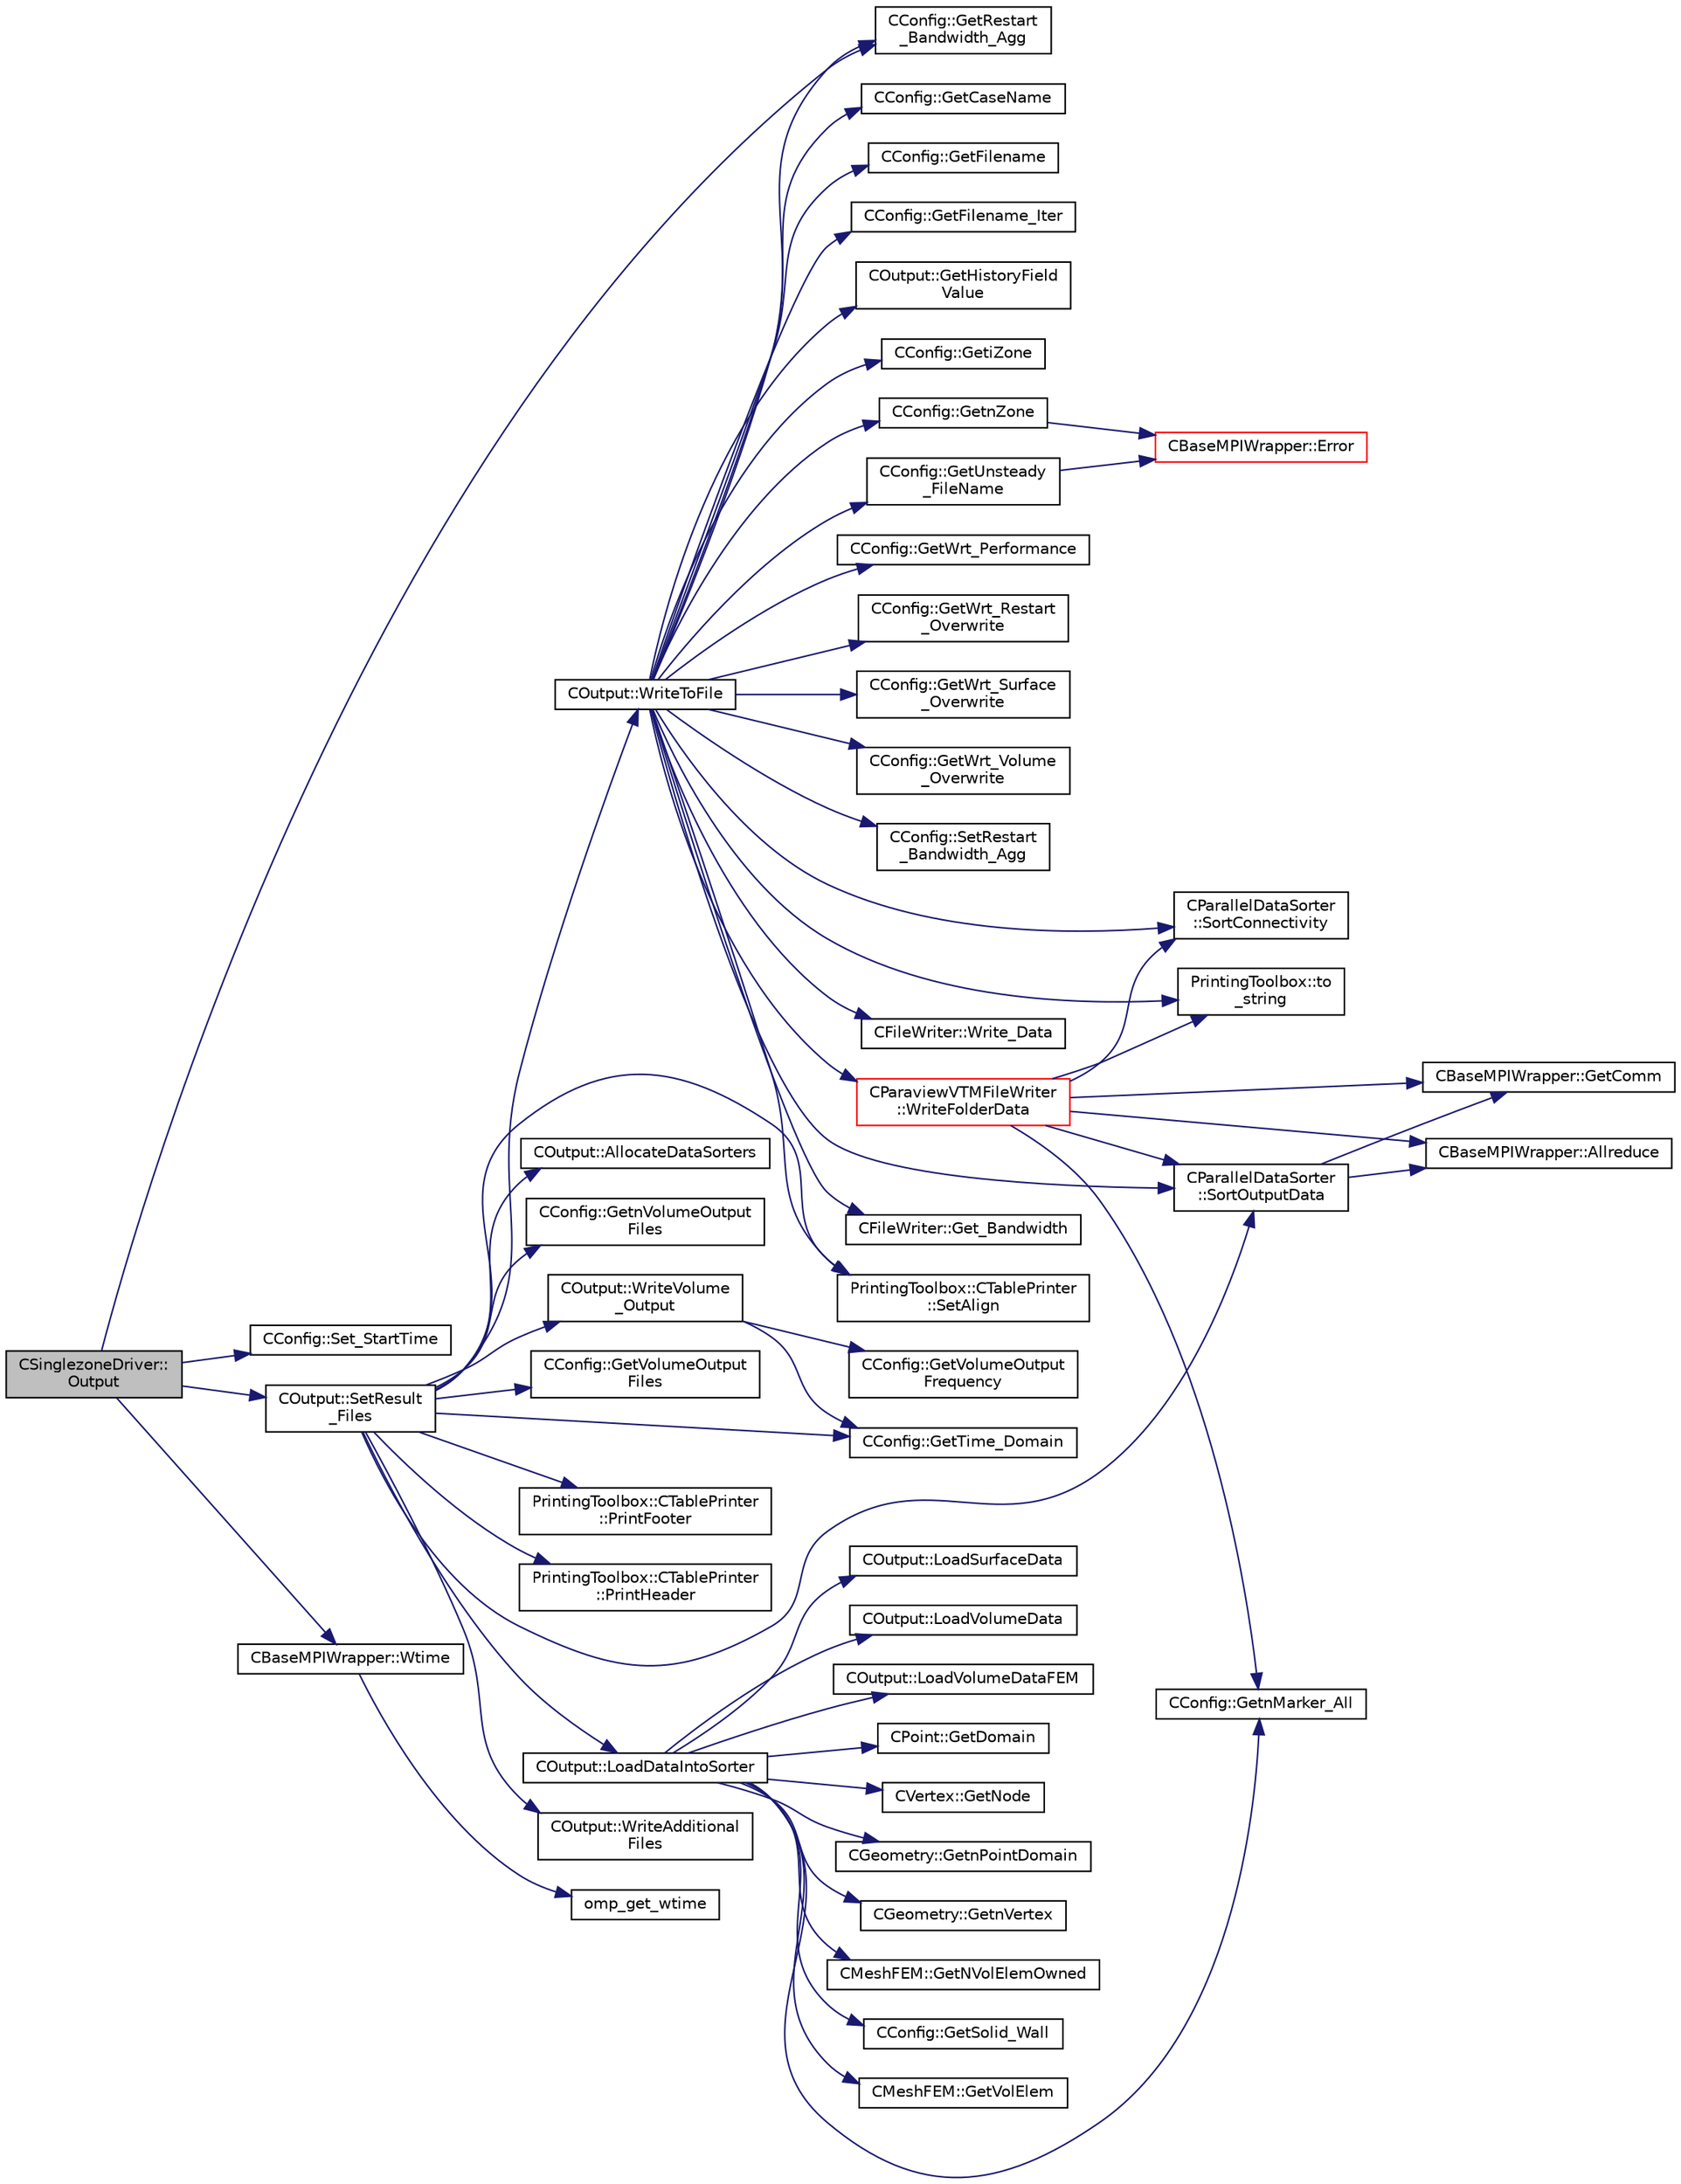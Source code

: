 digraph "CSinglezoneDriver::Output"
{
 // LATEX_PDF_SIZE
  edge [fontname="Helvetica",fontsize="10",labelfontname="Helvetica",labelfontsize="10"];
  node [fontname="Helvetica",fontsize="10",shape=record];
  rankdir="LR";
  Node1 [label="CSinglezoneDriver::\lOutput",height=0.2,width=0.4,color="black", fillcolor="grey75", style="filled", fontcolor="black",tooltip="Output the solution in solution file."];
  Node1 -> Node2 [color="midnightblue",fontsize="10",style="solid",fontname="Helvetica"];
  Node2 [label="CConfig::GetRestart\l_Bandwidth_Agg",height=0.2,width=0.4,color="black", fillcolor="white", style="filled",URL="$classCConfig.html#a60b72ebe49a6d318584944af24435989",tooltip="Set the sum of the bandwidth for writing binary restarts (to be averaged later)."];
  Node1 -> Node3 [color="midnightblue",fontsize="10",style="solid",fontname="Helvetica"];
  Node3 [label="CConfig::Set_StartTime",height=0.2,width=0.4,color="black", fillcolor="white", style="filled",URL="$classCConfig.html#aedf3896a475f7729d217dfe27f6da3e8",tooltip="Set the start time to track a phase of the code (preprocessing, compute, output)."];
  Node1 -> Node4 [color="midnightblue",fontsize="10",style="solid",fontname="Helvetica"];
  Node4 [label="COutput::SetResult\l_Files",height=0.2,width=0.4,color="black", fillcolor="white", style="filled",URL="$classCOutput.html#a8cae0e94e8769f55d5865df600acbc2f",tooltip="Loop through all requested output files and write the volume output data."];
  Node4 -> Node5 [color="midnightblue",fontsize="10",style="solid",fontname="Helvetica"];
  Node5 [label="COutput::AllocateDataSorters",height=0.2,width=0.4,color="black", fillcolor="white", style="filled",URL="$classCOutput.html#a576a9991a81b18368a1f8ad09b8c65cf",tooltip="Allocates the data sorters if necessary."];
  Node4 -> Node6 [color="midnightblue",fontsize="10",style="solid",fontname="Helvetica"];
  Node6 [label="CConfig::GetnVolumeOutput\lFiles",height=0.2,width=0.4,color="black", fillcolor="white", style="filled",URL="$classCConfig.html#a2298deab9cdc00a1c09f6e7cf6c8e07c",tooltip="GetnVolumeOutputFiles."];
  Node4 -> Node7 [color="midnightblue",fontsize="10",style="solid",fontname="Helvetica"];
  Node7 [label="CConfig::GetTime_Domain",height=0.2,width=0.4,color="black", fillcolor="white", style="filled",URL="$classCConfig.html#a85d2e3cf43b77c63642c40c235b853f3",tooltip="Check if the multizone problem is solved for time domain."];
  Node4 -> Node8 [color="midnightblue",fontsize="10",style="solid",fontname="Helvetica"];
  Node8 [label="CConfig::GetVolumeOutput\lFiles",height=0.2,width=0.4,color="black", fillcolor="white", style="filled",URL="$classCConfig.html#adfae5472df18b9be89665c415e0061df",tooltip="GetVolumeOutputFiles."];
  Node4 -> Node9 [color="midnightblue",fontsize="10",style="solid",fontname="Helvetica"];
  Node9 [label="COutput::LoadDataIntoSorter",height=0.2,width=0.4,color="black", fillcolor="white", style="filled",URL="$classCOutput.html#ac54efb9d794c522e1bef6cb4ed0d5b9f",tooltip="Load up the values of the requested volume fields into ::Local_Data array."];
  Node9 -> Node10 [color="midnightblue",fontsize="10",style="solid",fontname="Helvetica"];
  Node10 [label="CPoint::GetDomain",height=0.2,width=0.4,color="black", fillcolor="white", style="filled",URL="$classCPoint.html#aa58a27b602e47ddcad22ae74a5c6bc81",tooltip="For parallel computation, its indicates if a point must be computed or not."];
  Node9 -> Node11 [color="midnightblue",fontsize="10",style="solid",fontname="Helvetica"];
  Node11 [label="CConfig::GetnMarker_All",height=0.2,width=0.4,color="black", fillcolor="white", style="filled",URL="$classCConfig.html#a459dee039e618d21a5d78db61c221240",tooltip="Get the total number of boundary markers of the local process including send/receive domains."];
  Node9 -> Node12 [color="midnightblue",fontsize="10",style="solid",fontname="Helvetica"];
  Node12 [label="CVertex::GetNode",height=0.2,width=0.4,color="black", fillcolor="white", style="filled",URL="$classCVertex.html#ad568da06e7191358d3a09a1bee71cdb5",tooltip="Get the node of the vertex."];
  Node9 -> Node13 [color="midnightblue",fontsize="10",style="solid",fontname="Helvetica"];
  Node13 [label="CGeometry::GetnPointDomain",height=0.2,width=0.4,color="black", fillcolor="white", style="filled",URL="$classCGeometry.html#ac84179060bbac1fe5e856ea3da850b6e",tooltip="Get number of real points (that belong to the domain)."];
  Node9 -> Node14 [color="midnightblue",fontsize="10",style="solid",fontname="Helvetica"];
  Node14 [label="CGeometry::GetnVertex",height=0.2,width=0.4,color="black", fillcolor="white", style="filled",URL="$classCGeometry.html#a00b7f7e71ff42bd38f39147366dd093a",tooltip="Get number of vertices."];
  Node9 -> Node15 [color="midnightblue",fontsize="10",style="solid",fontname="Helvetica"];
  Node15 [label="CMeshFEM::GetNVolElemOwned",height=0.2,width=0.4,color="black", fillcolor="white", style="filled",URL="$classCMeshFEM.html#a98cac5880bf32dd7a81e90cfe3e83faa",tooltip="Function, which makes available the number of owned volume elements in the local FEM mesh."];
  Node9 -> Node16 [color="midnightblue",fontsize="10",style="solid",fontname="Helvetica"];
  Node16 [label="CConfig::GetSolid_Wall",height=0.2,width=0.4,color="black", fillcolor="white", style="filled",URL="$classCConfig.html#a1e07d3641838843be05ed58424d39f4f",tooltip="Determines whether a marker with index iMarker is a solid boundary."];
  Node9 -> Node17 [color="midnightblue",fontsize="10",style="solid",fontname="Helvetica"];
  Node17 [label="CMeshFEM::GetVolElem",height=0.2,width=0.4,color="black", fillcolor="white", style="filled",URL="$classCMeshFEM.html#aff09ec52d588d027830b497b21ae79c5",tooltip="Function, which makes available the volume elements in the local FEM mesh."];
  Node9 -> Node18 [color="midnightblue",fontsize="10",style="solid",fontname="Helvetica"];
  Node18 [label="COutput::LoadSurfaceData",height=0.2,width=0.4,color="black", fillcolor="white", style="filled",URL="$classCOutput.html#a01f7c43d229c94a9e8e954a538e5e66e",tooltip="Set the values of the volume output fields for a surface point."];
  Node9 -> Node19 [color="midnightblue",fontsize="10",style="solid",fontname="Helvetica"];
  Node19 [label="COutput::LoadVolumeData",height=0.2,width=0.4,color="black", fillcolor="white", style="filled",URL="$classCOutput.html#ad9fcb944022e0d7131d89987458a02ce",tooltip="Set the values of the volume output fields for a point."];
  Node9 -> Node20 [color="midnightblue",fontsize="10",style="solid",fontname="Helvetica"];
  Node20 [label="COutput::LoadVolumeDataFEM",height=0.2,width=0.4,color="black", fillcolor="white", style="filled",URL="$classCOutput.html#a379815a77f3a10e96834a95ff74d57f1",tooltip="Set the values of the volume output fields for a point."];
  Node4 -> Node21 [color="midnightblue",fontsize="10",style="solid",fontname="Helvetica"];
  Node21 [label="PrintingToolbox::CTablePrinter\l::PrintFooter",height=0.2,width=0.4,color="black", fillcolor="white", style="filled",URL="$classPrintingToolbox_1_1CTablePrinter.html#ac1bc6229daf9b3181de565905281ee2a",tooltip="Print the footer."];
  Node4 -> Node22 [color="midnightblue",fontsize="10",style="solid",fontname="Helvetica"];
  Node22 [label="PrintingToolbox::CTablePrinter\l::PrintHeader",height=0.2,width=0.4,color="black", fillcolor="white", style="filled",URL="$classPrintingToolbox_1_1CTablePrinter.html#a475fafce69bdc78e973a2546e6e6be76",tooltip="Print the header."];
  Node4 -> Node23 [color="midnightblue",fontsize="10",style="solid",fontname="Helvetica"];
  Node23 [label="PrintingToolbox::CTablePrinter\l::SetAlign",height=0.2,width=0.4,color="black", fillcolor="white", style="filled",URL="$classPrintingToolbox_1_1CTablePrinter.html#ad3691499a7bfa024bf97a7fc00ef33c7",tooltip="Set the alignment of the table entries (CENTER only works for the header at the moment)."];
  Node4 -> Node24 [color="midnightblue",fontsize="10",style="solid",fontname="Helvetica"];
  Node24 [label="CParallelDataSorter\l::SortOutputData",height=0.2,width=0.4,color="black", fillcolor="white", style="filled",URL="$classCParallelDataSorter.html#a44dd56ef2671d15e21eacf3fda758a83",tooltip="Sort the output data for each grid node into a linear partitioning across all processors."];
  Node24 -> Node25 [color="midnightblue",fontsize="10",style="solid",fontname="Helvetica"];
  Node25 [label="CBaseMPIWrapper::Allreduce",height=0.2,width=0.4,color="black", fillcolor="white", style="filled",URL="$classCBaseMPIWrapper.html#a381d4b3738c09d92ee1ae9f89715b541",tooltip=" "];
  Node24 -> Node26 [color="midnightblue",fontsize="10",style="solid",fontname="Helvetica"];
  Node26 [label="CBaseMPIWrapper::GetComm",height=0.2,width=0.4,color="black", fillcolor="white", style="filled",URL="$classCBaseMPIWrapper.html#a8154391fc3522954802889d81d4ef5da",tooltip=" "];
  Node4 -> Node27 [color="midnightblue",fontsize="10",style="solid",fontname="Helvetica"];
  Node27 [label="COutput::WriteAdditional\lFiles",height=0.2,width=0.4,color="black", fillcolor="white", style="filled",URL="$classCOutput.html#a62857be8ebc907de66597e5ce40d9434",tooltip="Write any additional files defined for the current solver."];
  Node4 -> Node28 [color="midnightblue",fontsize="10",style="solid",fontname="Helvetica"];
  Node28 [label="COutput::WriteToFile",height=0.2,width=0.4,color="black", fillcolor="white", style="filled",URL="$classCOutput.html#a153a24cacc90f827f1e8751815764a4c",tooltip="Allocates the appropriate file writer based on the chosen format and writes sorted data to file."];
  Node28 -> Node29 [color="midnightblue",fontsize="10",style="solid",fontname="Helvetica"];
  Node29 [label="CFileWriter::Get_Bandwidth",height=0.2,width=0.4,color="black", fillcolor="white", style="filled",URL="$classCFileWriter.html#a0a46d9ced0a789b8d4232f6a07cafba7",tooltip="Get the bandwith used for the last writing."];
  Node28 -> Node30 [color="midnightblue",fontsize="10",style="solid",fontname="Helvetica"];
  Node30 [label="CConfig::GetCaseName",height=0.2,width=0.4,color="black", fillcolor="white", style="filled",URL="$classCConfig.html#a42ea9e3f3693d37485fe33c1c54bb0ae",tooltip="Get the name of the current case."];
  Node28 -> Node31 [color="midnightblue",fontsize="10",style="solid",fontname="Helvetica"];
  Node31 [label="CConfig::GetFilename",height=0.2,width=0.4,color="black", fillcolor="white", style="filled",URL="$classCConfig.html#ae22223881ffa54013ab33e39aa7fec67",tooltip="Add any numbers necessary to the filename (iteration number, zone ID ...)"];
  Node28 -> Node32 [color="midnightblue",fontsize="10",style="solid",fontname="Helvetica"];
  Node32 [label="CConfig::GetFilename_Iter",height=0.2,width=0.4,color="black", fillcolor="white", style="filled",URL="$classCConfig.html#af654704b35b4044878f3f51c00646978",tooltip="Add steady iteration number to the filename (does not overwrite previous files)"];
  Node28 -> Node33 [color="midnightblue",fontsize="10",style="solid",fontname="Helvetica"];
  Node33 [label="COutput::GetHistoryField\lValue",height=0.2,width=0.4,color="black", fillcolor="white", style="filled",URL="$classCOutput.html#a249a132836f70f168631f14b09a8802b",tooltip="Get the value of particular history output field."];
  Node28 -> Node34 [color="midnightblue",fontsize="10",style="solid",fontname="Helvetica"];
  Node34 [label="CConfig::GetiZone",height=0.2,width=0.4,color="black", fillcolor="white", style="filled",URL="$classCConfig.html#a1d6335b8fdef6fbcd9a08f7503d73ec1",tooltip="Provides the number of varaibles."];
  Node28 -> Node35 [color="midnightblue",fontsize="10",style="solid",fontname="Helvetica"];
  Node35 [label="CConfig::GetnZone",height=0.2,width=0.4,color="black", fillcolor="white", style="filled",URL="$classCConfig.html#a33f1af516d14a4d3815b577c37398773",tooltip="Gets the number of zones in the mesh file."];
  Node35 -> Node36 [color="midnightblue",fontsize="10",style="solid",fontname="Helvetica"];
  Node36 [label="CBaseMPIWrapper::Error",height=0.2,width=0.4,color="red", fillcolor="white", style="filled",URL="$classCBaseMPIWrapper.html#a04457c47629bda56704e6a8804833eeb",tooltip=" "];
  Node28 -> Node2 [color="midnightblue",fontsize="10",style="solid",fontname="Helvetica"];
  Node28 -> Node38 [color="midnightblue",fontsize="10",style="solid",fontname="Helvetica"];
  Node38 [label="CConfig::GetUnsteady\l_FileName",height=0.2,width=0.4,color="black", fillcolor="white", style="filled",URL="$classCConfig.html#aace1a22e7f0858d832499e72a1415cd4",tooltip="Augment the input filename with the iteration number for an unsteady file."];
  Node38 -> Node36 [color="midnightblue",fontsize="10",style="solid",fontname="Helvetica"];
  Node28 -> Node39 [color="midnightblue",fontsize="10",style="solid",fontname="Helvetica"];
  Node39 [label="CConfig::GetWrt_Performance",height=0.2,width=0.4,color="black", fillcolor="white", style="filled",URL="$classCConfig.html#a9667091b52bebfe6ffbe631ba1921bf2",tooltip="Get information about writing the performance summary at the end of a calculation."];
  Node28 -> Node40 [color="midnightblue",fontsize="10",style="solid",fontname="Helvetica"];
  Node40 [label="CConfig::GetWrt_Restart\l_Overwrite",height=0.2,width=0.4,color="black", fillcolor="white", style="filled",URL="$classCConfig.html#ae9ed022279a560ca553875e37a066c35",tooltip="Flag for whether restart solution files are overwritten."];
  Node28 -> Node41 [color="midnightblue",fontsize="10",style="solid",fontname="Helvetica"];
  Node41 [label="CConfig::GetWrt_Surface\l_Overwrite",height=0.2,width=0.4,color="black", fillcolor="white", style="filled",URL="$classCConfig.html#aa4479ec281523722b0d2abd32793b686",tooltip="Flag for whether visualization files are overwritten."];
  Node28 -> Node42 [color="midnightblue",fontsize="10",style="solid",fontname="Helvetica"];
  Node42 [label="CConfig::GetWrt_Volume\l_Overwrite",height=0.2,width=0.4,color="black", fillcolor="white", style="filled",URL="$classCConfig.html#a007e689c5a84a2028d936757711064fb",tooltip="Flag for whether visualization files are overwritten."];
  Node28 -> Node23 [color="midnightblue",fontsize="10",style="solid",fontname="Helvetica"];
  Node28 -> Node43 [color="midnightblue",fontsize="10",style="solid",fontname="Helvetica"];
  Node43 [label="CConfig::SetRestart\l_Bandwidth_Agg",height=0.2,width=0.4,color="black", fillcolor="white", style="filled",URL="$classCConfig.html#a9a06687acc9a585a507fe9164c708f8b",tooltip="Set the sum of the bandwidth for writing binary restarts (to be averaged later)."];
  Node28 -> Node44 [color="midnightblue",fontsize="10",style="solid",fontname="Helvetica"];
  Node44 [label="CParallelDataSorter\l::SortConnectivity",height=0.2,width=0.4,color="black", fillcolor="white", style="filled",URL="$classCParallelDataSorter.html#a07cb46b33f5de77f0d7f305162c20f2c",tooltip="Sort the connectivities (volume and surface) into data structures."];
  Node28 -> Node24 [color="midnightblue",fontsize="10",style="solid",fontname="Helvetica"];
  Node28 -> Node45 [color="midnightblue",fontsize="10",style="solid",fontname="Helvetica"];
  Node45 [label="PrintingToolbox::to\l_string",height=0.2,width=0.4,color="black", fillcolor="white", style="filled",URL="$namespacePrintingToolbox.html#a382f3911ccba468c241c530ae0c78b63",tooltip=" "];
  Node28 -> Node46 [color="midnightblue",fontsize="10",style="solid",fontname="Helvetica"];
  Node46 [label="CFileWriter::Write_Data",height=0.2,width=0.4,color="black", fillcolor="white", style="filled",URL="$classCFileWriter.html#acbec4ae4521e1bd812de229ba35b1f4c",tooltip="Write sorted data to file."];
  Node28 -> Node47 [color="midnightblue",fontsize="10",style="solid",fontname="Helvetica"];
  Node47 [label="CParaviewVTMFileWriter\l::WriteFolderData",height=0.2,width=0.4,color="red", fillcolor="white", style="filled",URL="$classCParaviewVTMFileWriter.html#aca95d6deb121a1dbf465810db3dd7d4d",tooltip="Write all data of the zones, boundaries into the folder."];
  Node47 -> Node25 [color="midnightblue",fontsize="10",style="solid",fontname="Helvetica"];
  Node47 -> Node26 [color="midnightblue",fontsize="10",style="solid",fontname="Helvetica"];
  Node47 -> Node11 [color="midnightblue",fontsize="10",style="solid",fontname="Helvetica"];
  Node47 -> Node44 [color="midnightblue",fontsize="10",style="solid",fontname="Helvetica"];
  Node47 -> Node24 [color="midnightblue",fontsize="10",style="solid",fontname="Helvetica"];
  Node47 -> Node45 [color="midnightblue",fontsize="10",style="solid",fontname="Helvetica"];
  Node4 -> Node79 [color="midnightblue",fontsize="10",style="solid",fontname="Helvetica"];
  Node79 [label="COutput::WriteVolume\l_Output",height=0.2,width=0.4,color="black", fillcolor="white", style="filled",URL="$classCOutput.html#a7dea2b1585cb6171cf95b81eb93440cc",tooltip="Determines if the the volume output should be written."];
  Node79 -> Node7 [color="midnightblue",fontsize="10",style="solid",fontname="Helvetica"];
  Node79 -> Node80 [color="midnightblue",fontsize="10",style="solid",fontname="Helvetica"];
  Node80 [label="CConfig::GetVolumeOutput\lFrequency",height=0.2,width=0.4,color="black", fillcolor="white", style="filled",URL="$classCConfig.html#a130e8c890fc0d1fea6c70273fbe71c77",tooltip="GetVolumeOutputFrequency."];
  Node1 -> Node71 [color="midnightblue",fontsize="10",style="solid",fontname="Helvetica"];
  Node71 [label="CBaseMPIWrapper::Wtime",height=0.2,width=0.4,color="black", fillcolor="white", style="filled",URL="$classCBaseMPIWrapper.html#adcf32aa628d4b515e8835bc5c56fbf08",tooltip=" "];
  Node71 -> Node72 [color="midnightblue",fontsize="10",style="solid",fontname="Helvetica"];
  Node72 [label="omp_get_wtime",height=0.2,width=0.4,color="black", fillcolor="white", style="filled",URL="$omp__structure_8hpp.html#a649bd48ab038a72108f11f5a85316266",tooltip="Return the wall time."];
}

